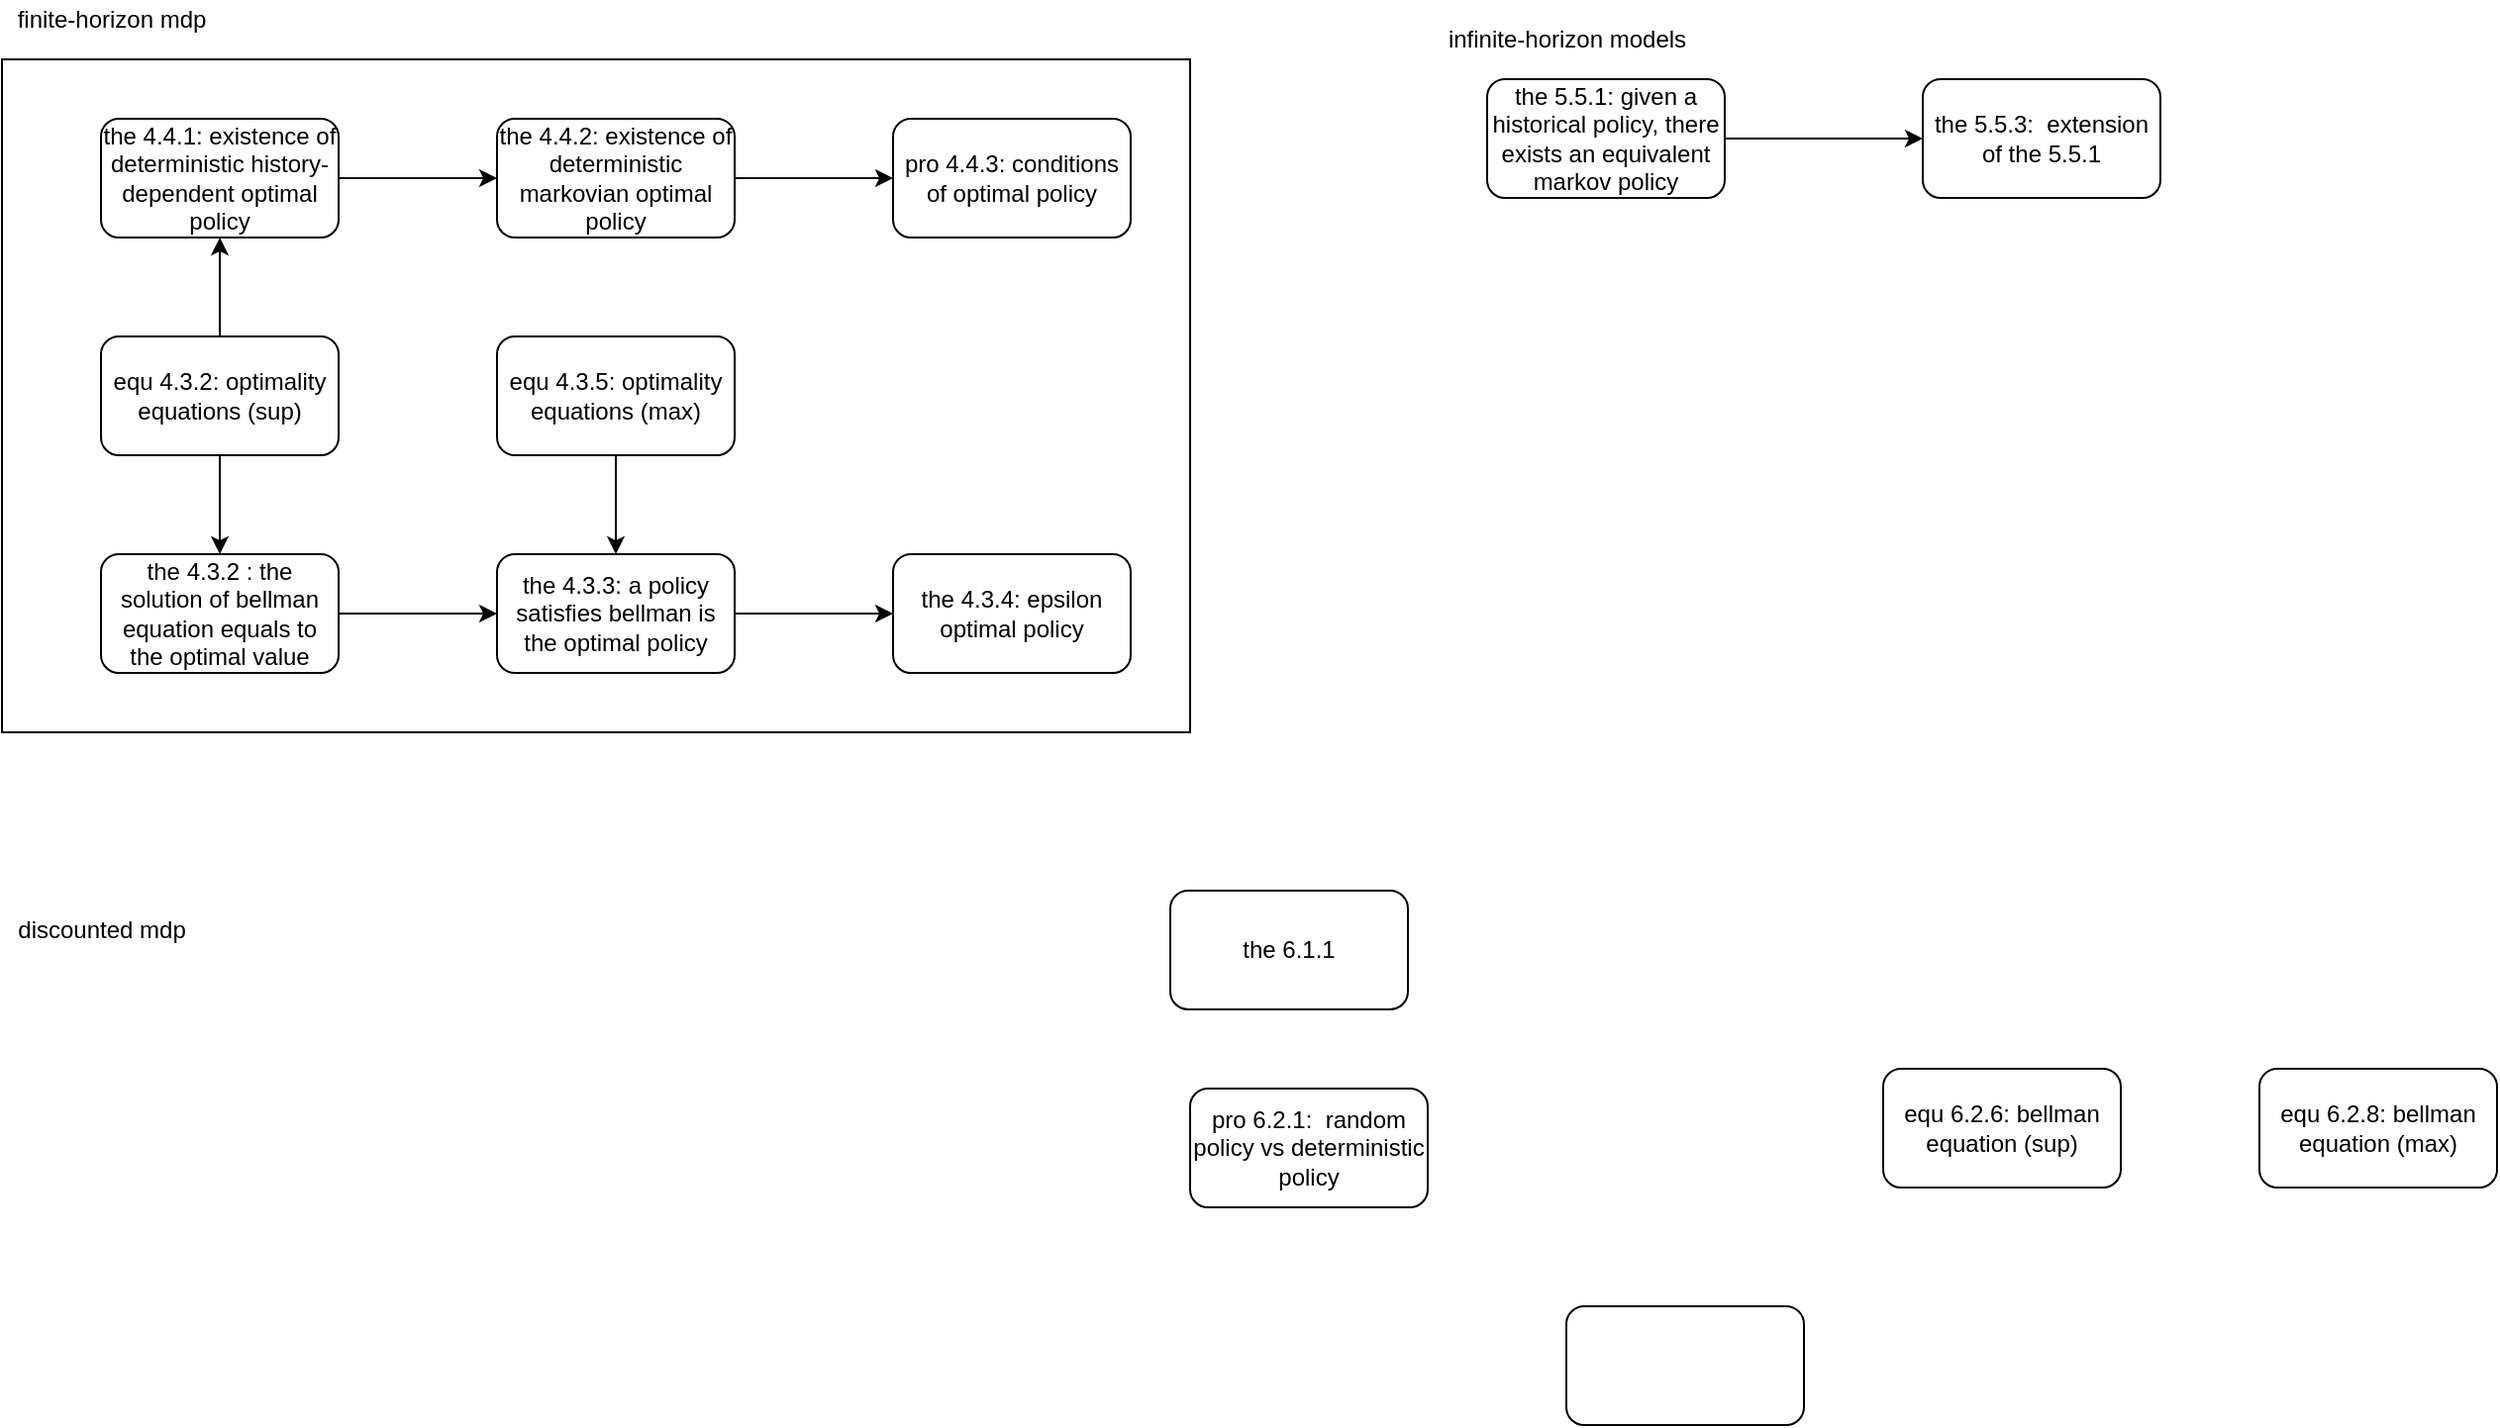 <mxfile version="17.1.5" type="device"><diagram id="WqxhPRrDEa7fpHFYq_Yp" name="mdp"><mxGraphModel dx="2066" dy="1098" grid="1" gridSize="10" guides="1" tooltips="1" connect="1" arrows="1" fold="1" page="1" pageScale="1" pageWidth="827" pageHeight="1169" math="0" shadow="0"><root><mxCell id="0"/><mxCell id="1" parent="0"/><mxCell id="L7hXd18ez8EnbnGPCNwp-16" value="" style="rounded=0;whiteSpace=wrap;html=1;" vertex="1" parent="1"><mxGeometry x="270" y="110" width="600" height="340" as="geometry"/></mxCell><mxCell id="L7hXd18ez8EnbnGPCNwp-4" value="" style="edgeStyle=orthogonalEdgeStyle;rounded=0;orthogonalLoop=1;jettySize=auto;html=1;" edge="1" parent="1" source="L7hXd18ez8EnbnGPCNwp-1" target="L7hXd18ez8EnbnGPCNwp-2"><mxGeometry relative="1" as="geometry"/></mxCell><mxCell id="L7hXd18ez8EnbnGPCNwp-11" value="" style="edgeStyle=orthogonalEdgeStyle;rounded=0;orthogonalLoop=1;jettySize=auto;html=1;" edge="1" parent="1" source="L7hXd18ez8EnbnGPCNwp-1" target="L7hXd18ez8EnbnGPCNwp-10"><mxGeometry relative="1" as="geometry"/></mxCell><mxCell id="L7hXd18ez8EnbnGPCNwp-1" value="equ 4.3.2: optimality equations (sup)" style="rounded=1;whiteSpace=wrap;html=1;" vertex="1" parent="1"><mxGeometry x="320" y="250" width="120" height="60" as="geometry"/></mxCell><mxCell id="L7hXd18ez8EnbnGPCNwp-6" value="" style="edgeStyle=orthogonalEdgeStyle;rounded=0;orthogonalLoop=1;jettySize=auto;html=1;" edge="1" parent="1" source="L7hXd18ez8EnbnGPCNwp-2" target="L7hXd18ez8EnbnGPCNwp-5"><mxGeometry relative="1" as="geometry"/></mxCell><mxCell id="L7hXd18ez8EnbnGPCNwp-2" value="the 4.3.2 : the solution of bellman equation equals to the optimal value" style="rounded=1;whiteSpace=wrap;html=1;" vertex="1" parent="1"><mxGeometry x="320" y="360" width="120" height="60" as="geometry"/></mxCell><mxCell id="L7hXd18ez8EnbnGPCNwp-7" value="" style="edgeStyle=orthogonalEdgeStyle;rounded=0;orthogonalLoop=1;jettySize=auto;html=1;" edge="1" parent="1" source="L7hXd18ez8EnbnGPCNwp-3" target="L7hXd18ez8EnbnGPCNwp-5"><mxGeometry relative="1" as="geometry"/></mxCell><mxCell id="L7hXd18ez8EnbnGPCNwp-3" value="equ 4.3.5: optimality equations (max)" style="rounded=1;whiteSpace=wrap;html=1;" vertex="1" parent="1"><mxGeometry x="520" y="250" width="120" height="60" as="geometry"/></mxCell><mxCell id="L7hXd18ez8EnbnGPCNwp-9" value="" style="edgeStyle=orthogonalEdgeStyle;rounded=0;orthogonalLoop=1;jettySize=auto;html=1;" edge="1" parent="1" source="L7hXd18ez8EnbnGPCNwp-5" target="L7hXd18ez8EnbnGPCNwp-8"><mxGeometry relative="1" as="geometry"/></mxCell><mxCell id="L7hXd18ez8EnbnGPCNwp-5" value="the 4.3.3: a policy satisfies bellman is the optimal policy" style="rounded=1;whiteSpace=wrap;html=1;" vertex="1" parent="1"><mxGeometry x="520" y="360" width="120" height="60" as="geometry"/></mxCell><mxCell id="L7hXd18ez8EnbnGPCNwp-8" value="the 4.3.4: epsilon optimal policy" style="rounded=1;whiteSpace=wrap;html=1;" vertex="1" parent="1"><mxGeometry x="720" y="360" width="120" height="60" as="geometry"/></mxCell><mxCell id="L7hXd18ez8EnbnGPCNwp-13" value="" style="edgeStyle=orthogonalEdgeStyle;rounded=0;orthogonalLoop=1;jettySize=auto;html=1;" edge="1" parent="1" source="L7hXd18ez8EnbnGPCNwp-10" target="L7hXd18ez8EnbnGPCNwp-12"><mxGeometry relative="1" as="geometry"/></mxCell><mxCell id="L7hXd18ez8EnbnGPCNwp-10" value="the 4.4.1: existence of deterministic history-dependent optimal policy" style="rounded=1;whiteSpace=wrap;html=1;" vertex="1" parent="1"><mxGeometry x="320" y="140" width="120" height="60" as="geometry"/></mxCell><mxCell id="L7hXd18ez8EnbnGPCNwp-15" value="" style="edgeStyle=orthogonalEdgeStyle;rounded=0;orthogonalLoop=1;jettySize=auto;html=1;" edge="1" parent="1" source="L7hXd18ez8EnbnGPCNwp-12" target="L7hXd18ez8EnbnGPCNwp-14"><mxGeometry relative="1" as="geometry"/></mxCell><mxCell id="L7hXd18ez8EnbnGPCNwp-12" value="the 4.4.2: existence of deterministic markovian optimal policy" style="rounded=1;whiteSpace=wrap;html=1;" vertex="1" parent="1"><mxGeometry x="520" y="140" width="120" height="60" as="geometry"/></mxCell><mxCell id="L7hXd18ez8EnbnGPCNwp-14" value="pro 4.4.3: conditions of optimal policy" style="rounded=1;whiteSpace=wrap;html=1;" vertex="1" parent="1"><mxGeometry x="720" y="140" width="120" height="60" as="geometry"/></mxCell><mxCell id="L7hXd18ez8EnbnGPCNwp-17" value="finite-horizon mdp" style="text;html=1;align=center;verticalAlign=middle;resizable=0;points=[];autosize=1;strokeColor=none;fillColor=none;" vertex="1" parent="1"><mxGeometry x="270" y="80" width="110" height="20" as="geometry"/></mxCell><mxCell id="L7hXd18ez8EnbnGPCNwp-18" value="discounted mdp" style="text;html=1;align=center;verticalAlign=middle;resizable=0;points=[];autosize=1;strokeColor=none;fillColor=none;" vertex="1" parent="1"><mxGeometry x="270" y="540" width="100" height="20" as="geometry"/></mxCell><mxCell id="L7hXd18ez8EnbnGPCNwp-22" value="" style="edgeStyle=orthogonalEdgeStyle;rounded=0;orthogonalLoop=1;jettySize=auto;html=1;" edge="1" parent="1" source="L7hXd18ez8EnbnGPCNwp-19" target="L7hXd18ez8EnbnGPCNwp-21"><mxGeometry relative="1" as="geometry"/></mxCell><mxCell id="L7hXd18ez8EnbnGPCNwp-19" value="the 5.5.1: given a historical policy, there exists an equivalent markov policy" style="rounded=1;whiteSpace=wrap;html=1;" vertex="1" parent="1"><mxGeometry x="1020" y="120" width="120" height="60" as="geometry"/></mxCell><mxCell id="L7hXd18ez8EnbnGPCNwp-20" value="infinite-horizon models" style="text;html=1;align=center;verticalAlign=middle;resizable=0;points=[];autosize=1;strokeColor=none;fillColor=none;" vertex="1" parent="1"><mxGeometry x="990" y="90" width="140" height="20" as="geometry"/></mxCell><mxCell id="L7hXd18ez8EnbnGPCNwp-21" value="the 5.5.3: &amp;nbsp;extension of the 5.5.1" style="rounded=1;whiteSpace=wrap;html=1;" vertex="1" parent="1"><mxGeometry x="1240" y="120" width="120" height="60" as="geometry"/></mxCell><mxCell id="L7hXd18ez8EnbnGPCNwp-23" value="the 6.1.1" style="rounded=1;whiteSpace=wrap;html=1;" vertex="1" parent="1"><mxGeometry x="860" y="530" width="120" height="60" as="geometry"/></mxCell><mxCell id="L7hXd18ez8EnbnGPCNwp-24" value="pro 6.2.1: &amp;nbsp;random policy vs deterministic policy" style="rounded=1;whiteSpace=wrap;html=1;" vertex="1" parent="1"><mxGeometry x="870" y="630" width="120" height="60" as="geometry"/></mxCell><mxCell id="L7hXd18ez8EnbnGPCNwp-25" value="equ 6.2.6: bellman equation (sup)" style="rounded=1;whiteSpace=wrap;html=1;" vertex="1" parent="1"><mxGeometry x="1220" y="620" width="120" height="60" as="geometry"/></mxCell><mxCell id="L7hXd18ez8EnbnGPCNwp-26" value="equ 6.2.8: bellman equation (max)" style="rounded=1;whiteSpace=wrap;html=1;" vertex="1" parent="1"><mxGeometry x="1410" y="620" width="120" height="60" as="geometry"/></mxCell><mxCell id="L7hXd18ez8EnbnGPCNwp-27" value="" style="rounded=1;whiteSpace=wrap;html=1;" vertex="1" parent="1"><mxGeometry x="1060" y="740" width="120" height="60" as="geometry"/></mxCell></root></mxGraphModel></diagram></mxfile>